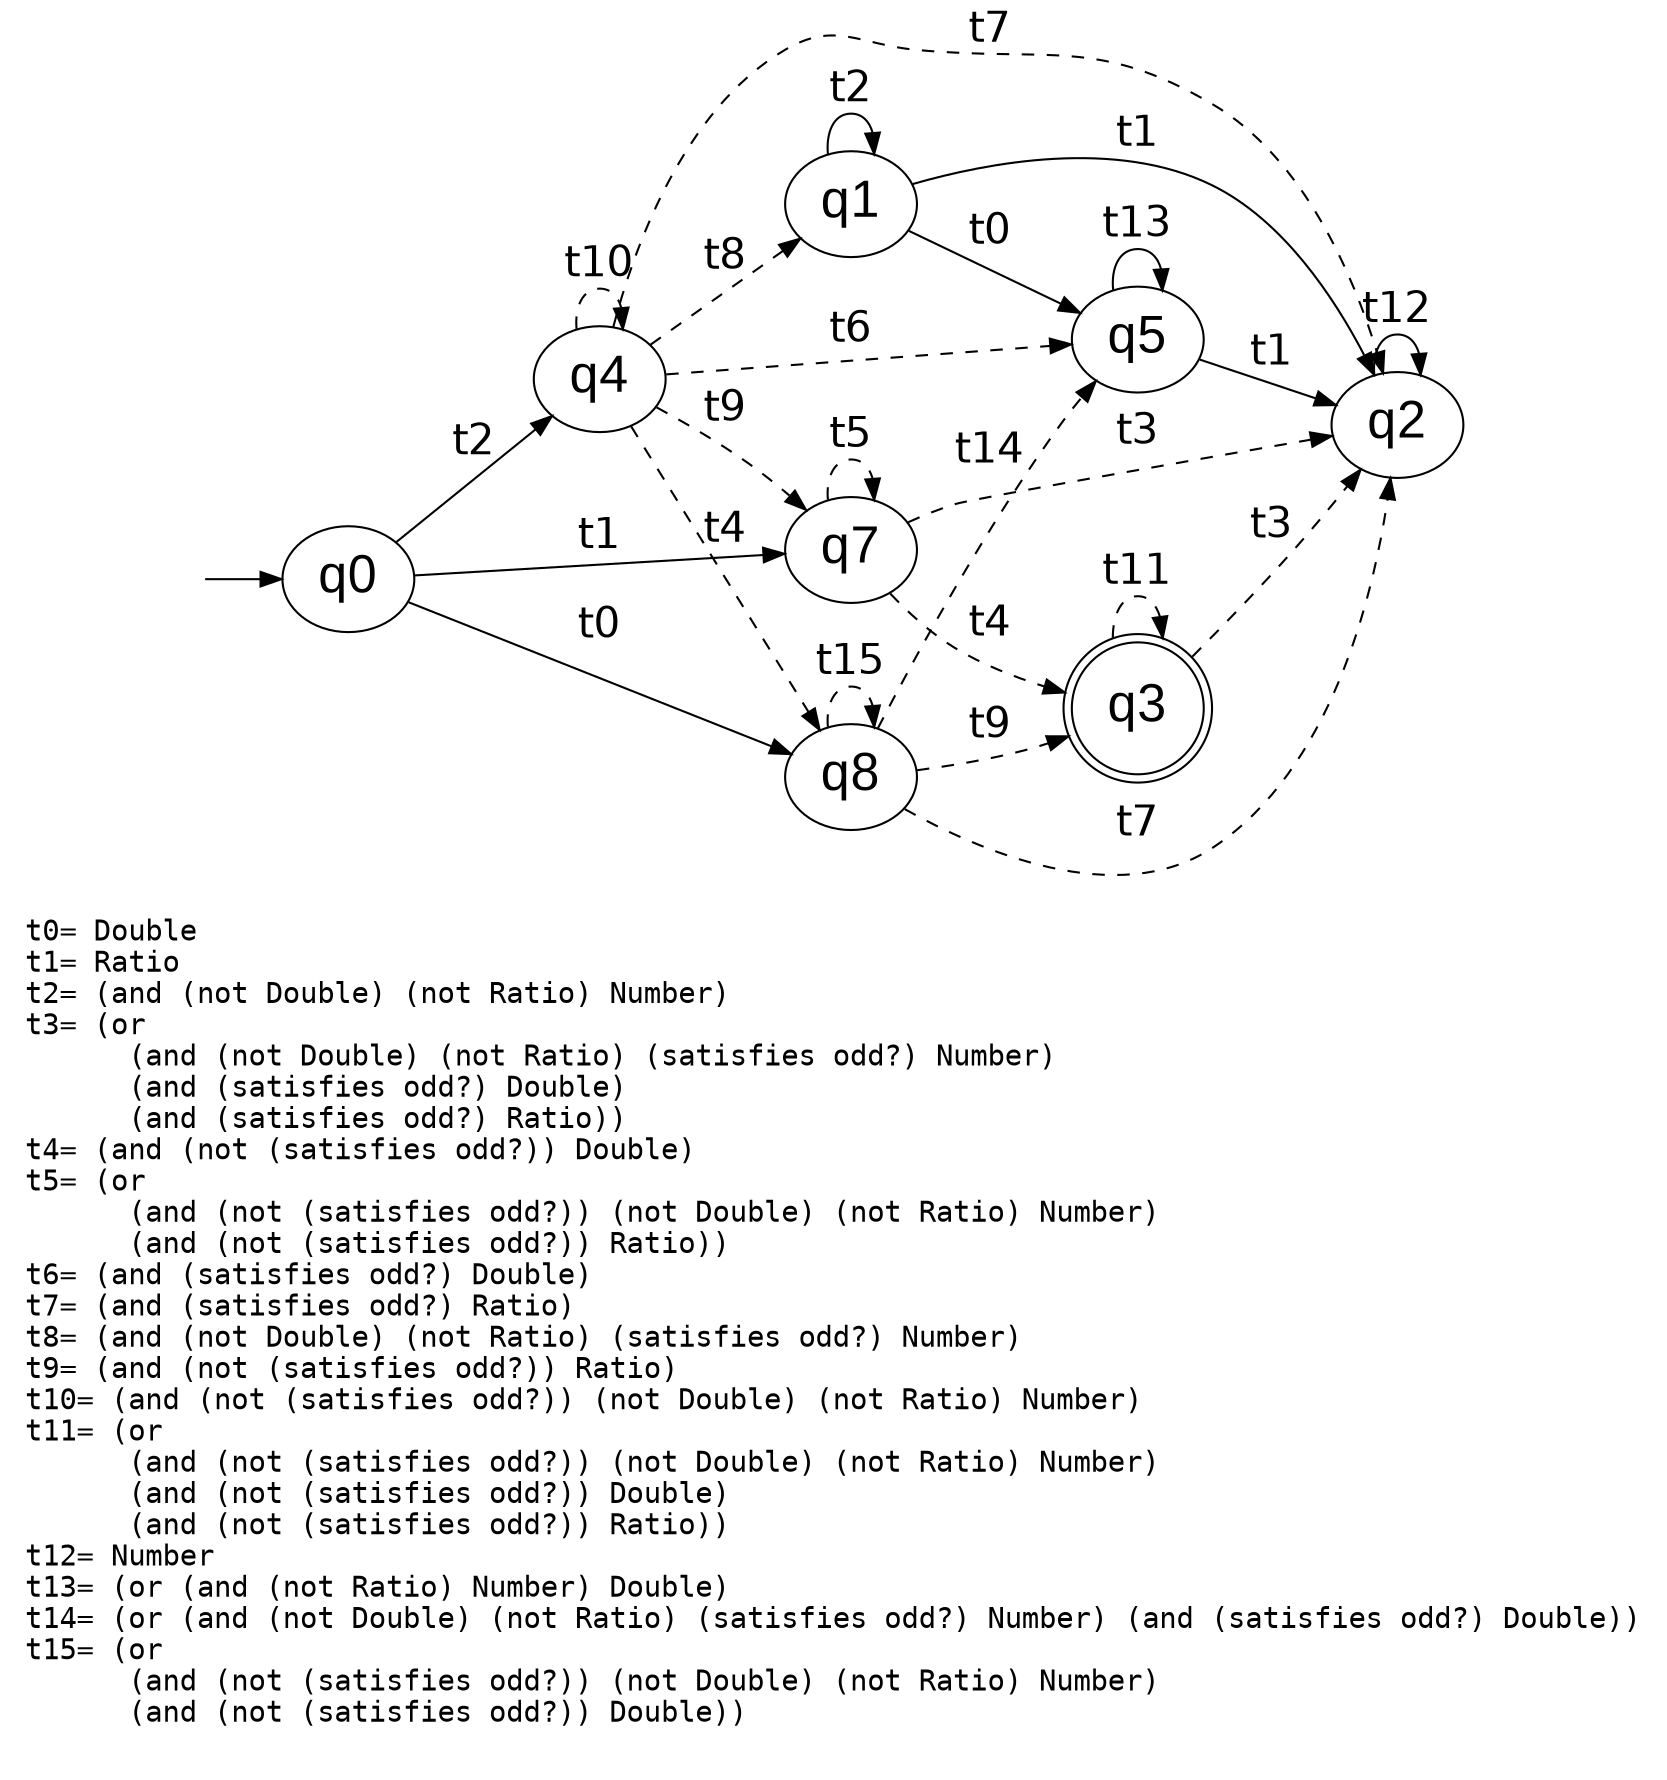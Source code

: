 digraph G {
// rte and-not
  rankdir=LR;
  fontname=courier;
  label="\lt0= Double\lt1= Ratio\lt2= (and (not Double) (not Ratio) Number)\lt3= (or\l      (and (not Double) (not Ratio) (satisfies odd?) Number)\l      (and (satisfies odd?) Double)\l      (and (satisfies odd?) Ratio))\lt4= (and (not (satisfies odd?)) Double)\lt5= (or\l      (and (not (satisfies odd?)) (not Double) (not Ratio) Number)\l      (and (not (satisfies odd?)) Ratio))\lt6= (and (satisfies odd?) Double)\lt7= (and (satisfies odd?) Ratio)\lt8= (and (not Double) (not Ratio) (satisfies odd?) Number)\lt9= (and (not (satisfies odd?)) Ratio)\lt10= (and (not (satisfies odd?)) (not Double) (not Ratio) Number)\lt11= (or\l      (and (not (satisfies odd?)) (not Double) (not Ratio) Number)\l      (and (not (satisfies odd?)) Double)\l      (and (not (satisfies odd?)) Ratio))\lt12= Number\lt13= (or (and (not Ratio) Number) Double)\lt14= (or (and (not Double) (not Ratio) (satisfies odd?) Number) (and (satisfies odd?) Double))\lt15= (or\l      (and (not (satisfies odd?)) (not Double) (not Ratio) Number)\l      (and (not (satisfies odd?)) Double))\l\l"
  graph [labeljust=l,nojustify=true];
  node [fontname=Arial, fontsize=25];
  edge [fontname=Helvetica, fontsize=20];
   H0 [label="", style=invis, width=0]
   H0 -> q0;
   q0 -> q8 [label="t0"];
   q0 -> q7 [label="t1"];
   q0 -> q4 [label="t2"];
   q7 -> q2 [label="t3",style=dashed];
   q7 -> q3 [label="t4",style=dashed];
   q7 -> q7 [label="t5",style=dashed];
   q1 -> q5 [label="t0"];
   q1 -> q2 [label="t1"];
   q1 -> q1 [label="t2"];
   q4 -> q5 [label="t6",style=dashed];
   q4 -> q8 [label="t4",style=dashed];
   q4 -> q2 [label="t7",style=dashed];
   q4 -> q1 [label="t8",style=dashed];
   q4 -> q7 [label="t9",style=dashed];
   q4 -> q4 [label="t10",style=dashed];
   q3 [shape=doublecircle] ;
   q3 -> q2 [label="t3",style=dashed];
   q3 -> q3 [label="t11",style=dashed];
   q2 -> q2 [label="t12"];
   q5 -> q5 [label="t13"];
   q5 -> q2 [label="t1"];
   q8 -> q5 [label="t14",style=dashed];
   q8 -> q8 [label="t15",style=dashed];
   q8 -> q2 [label="t7",style=dashed];
   q8 -> q3 [label="t9",style=dashed];
}
